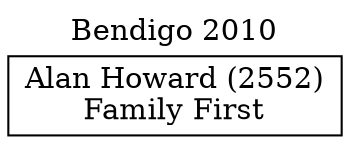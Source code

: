 // House preference flow
digraph "Alan Howard (2552)_Bendigo_2010" {
	graph [label="Bendigo 2010" labelloc=t mclimit=10]
	node [shape=box]
	"Alan Howard (2552)" [label="Alan Howard (2552)
Family First"]
}
